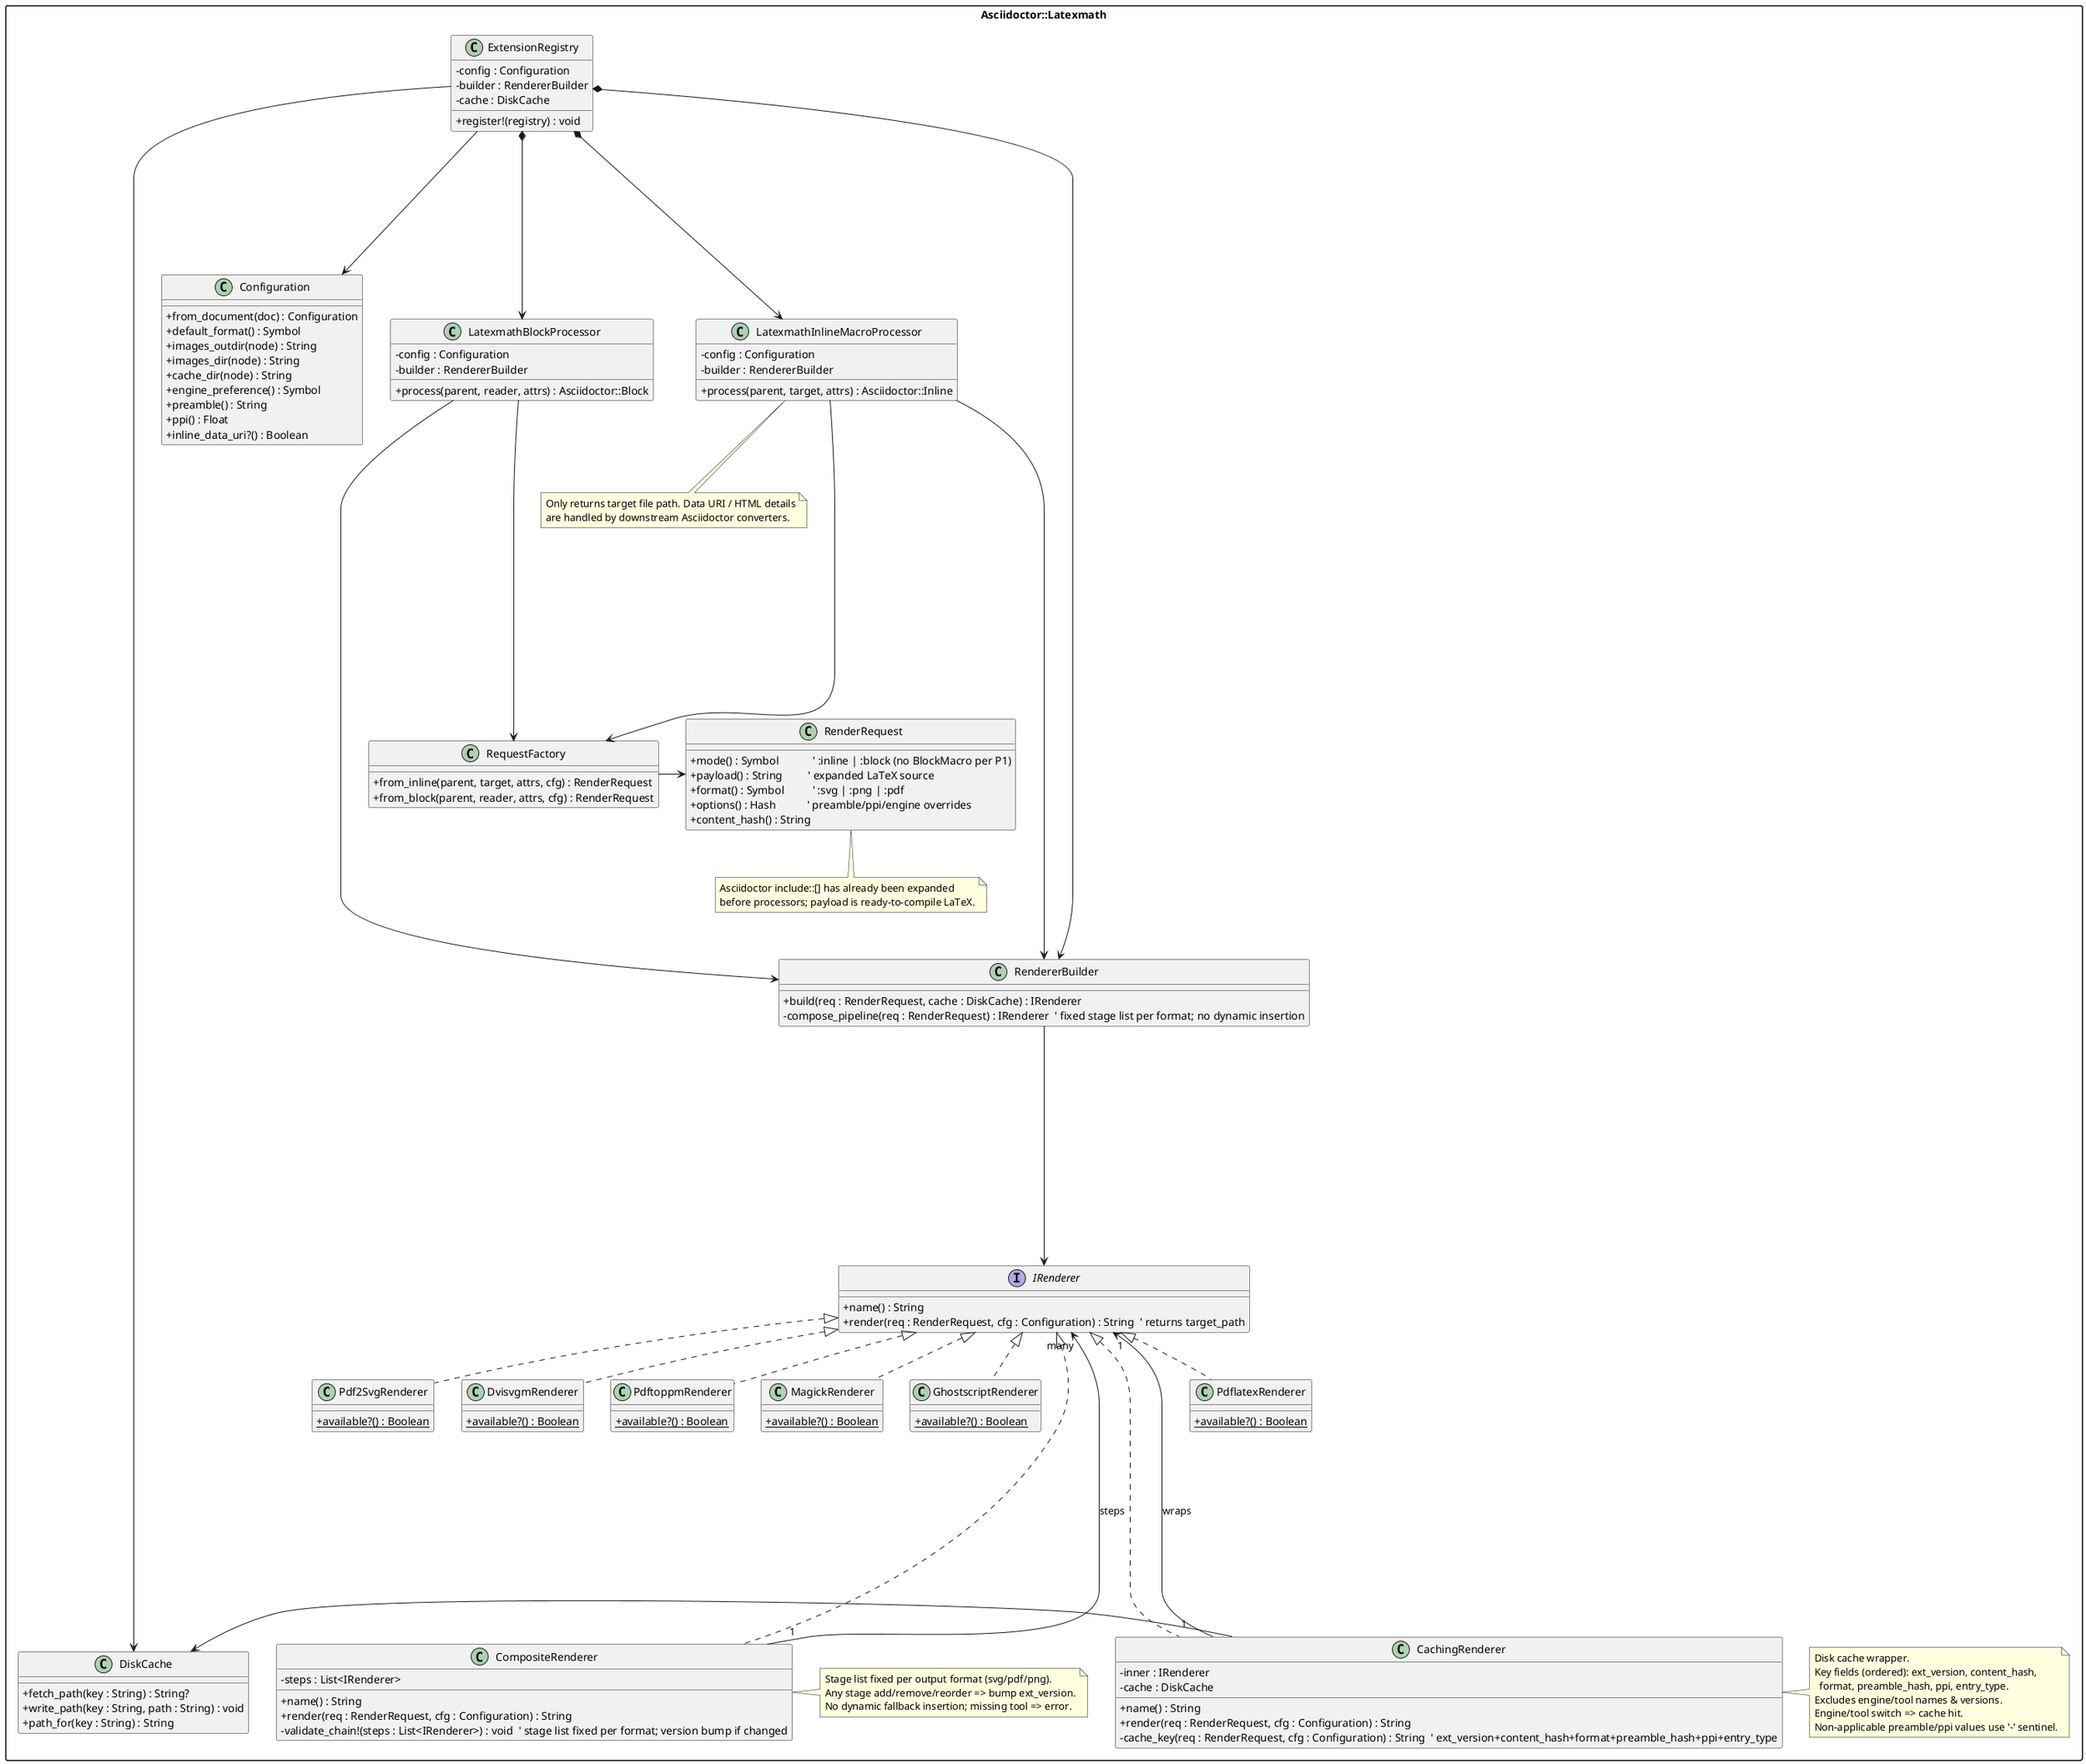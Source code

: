 @startuml asciidoctor-latexmath Class Diagram (Top→Down Layout v2)
skinparam packageStyle rectangle
skinparam classAttributeIconSize 0
top to bottom direction

package "Asciidoctor::Latexmath" {

  ' ====== Layer 0: Entry ======
  class ExtensionRegistry {
    +register!(registry) : void
    -config : Configuration
    -builder : RendererBuilder
    -cache : DiskCache
  }

  ' ====== Layer 1: Wiring & Config ======
  class Configuration {
    +from_document(doc) : Configuration
    +default_format() : Symbol
    +images_outdir(node) : String
    +images_dir(node) : String
    +cache_dir(node) : String
    +engine_preference() : Symbol
    +preamble() : String
    +ppi() : Float
    +inline_data_uri?() : Boolean
  }

  class RendererBuilder {
    +build(req : RenderRequest, cache : DiskCache) : IRenderer
    -compose_pipeline(req : RenderRequest) : IRenderer  ' fixed stage list per format; no dynamic insertion
  }

  class DiskCache {
    +fetch_path(key : String) : String?
    +write_path(key : String, path : String) : void
    +path_for(key : String) : String
  }

  ' ====== Layer 2: Processors ======
  class LatexmathInlineMacroProcessor {
    +process(parent, target, attrs) : Asciidoctor::Inline
    -config : Configuration
    -builder : RendererBuilder
  }

  class LatexmathBlockProcessor {
    +process(parent, reader, attrs) : Asciidoctor::Block
    -config : Configuration
    -builder : RendererBuilder
  }

  ' ====== Layer 3: Request ======
  class RequestFactory {
    +from_inline(parent, target, attrs, cfg) : RenderRequest
    +from_block(parent, reader, attrs, cfg) : RenderRequest
  }

  class RenderRequest {
    +mode() : Symbol            ' :inline | :block (no BlockMacro per P1)
    +payload() : String         ' expanded LaTeX source
    +format() : Symbol          ' :svg | :png | :pdf
    +options() : Hash           ' preamble/ppi/engine overrides
    +content_hash() : String
  }

  ' ====== Layer 4: Renderer Abstractions ======
  interface IRenderer {
    +name() : String
    +render(req : RenderRequest, cfg : Configuration) : String  ' returns target_path
  }

  class CompositeRenderer {
    +name() : String
    +render(req : RenderRequest, cfg : Configuration) : String
    -steps : List<IRenderer>
    -validate_chain!(steps : List<IRenderer>) : void  ' stage list fixed per format; version bump if changed
  }

  class CachingRenderer {
    +name() : String
    +render(req : RenderRequest, cfg : Configuration) : String
    -inner : IRenderer
    -cache : DiskCache
    -cache_key(req : RenderRequest, cfg : Configuration) : String  ' ext_version+content_hash+format+preamble_hash+ppi+entry_type
  }

  ' ====== Layer 5: Concrete Renderers ======
  class PdflatexRenderer {
    {static} +available?() : Boolean
  }

  class Pdf2SvgRenderer {
    {static} +available?() : Boolean
  }

  class DvisvgmRenderer {
    {static} +available?() : Boolean
  }

  class PdftoppmRenderer {
    {static} +available?() : Boolean
  }

  class MagickRenderer {
    {static} +available?() : Boolean
  }

  class GhostscriptRenderer {
    {static} +available?() : Boolean
  }

  ' ====== Hierarchy & Directional Layout ======

  ' Composition/ownership from top to lower layers
  ExtensionRegistry *----> RendererBuilder
  ExtensionRegistry *----> LatexmathInlineMacroProcessor
  ExtensionRegistry *----> LatexmathBlockProcessor

  ' Registry knows config & cache
  ExtensionRegistry ----> Configuration
  ExtensionRegistry ----> DiskCache

  ' Processors depend on Builder
  LatexmathInlineMacroProcessor ----down----> RendererBuilder
  LatexmathBlockProcessor ----down----> RendererBuilder

  ' Processors create requests
  LatexmathInlineMacroProcessor ---down---> RequestFactory
  LatexmathBlockProcessor ---down---> RequestFactory

  RequestFactory ---right---> RenderRequest

  ' Builder produces a Renderer
  RendererBuilder ---down---> IRenderer

  ' Implementation relationships (interface above, classes below)
  IRenderer <|.. CompositeRenderer
  IRenderer <|.. CachingRenderer
  IRenderer <|.. PdflatexRenderer
  IRenderer <|.. Pdf2SvgRenderer
  IRenderer <|.. DvisvgmRenderer
  IRenderer <|.. PdftoppmRenderer
  IRenderer <|.. MagickRenderer
  IRenderer <|.. GhostscriptRenderer

  ' Renderer compositions/wrapping
  CompositeRenderer "1" ---up---> "many" IRenderer : steps
  CachingRenderer "1" ---up---> "1" IRenderer : wraps
  CachingRenderer ---right---> DiskCache

  ' ====== Notes ======
  note right of CompositeRenderer
    Stage list fixed per output format (svg/pdf/png).
    Any stage add/remove/reorder => bump ext_version.
    No dynamic fallback insertion; missing tool => error.
  end note

  note right of CachingRenderer
    Disk cache wrapper.
    Key fields (ordered): ext_version, content_hash,
      format, preamble_hash, ppi, entry_type.
    Excludes engine/tool names & versions.
    Engine/tool switch => cache hit.
    Non-applicable preamble/ppi values use '-' sentinel.
  end note

  note bottom of RenderRequest
    Asciidoctor include::[] has already been expanded
    before processors; payload is ready-to-compile LaTeX.
  end note

  note bottom of LatexmathInlineMacroProcessor
    Only returns target file path. Data URI / HTML details
    are handled by downstream Asciidoctor converters.
  end note
}
@enduml
